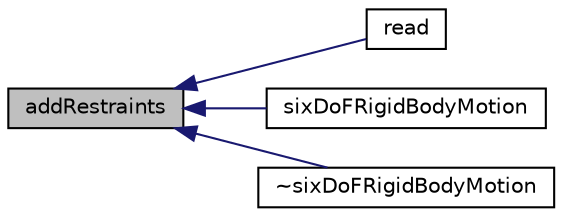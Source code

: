 digraph "addRestraints"
{
  bgcolor="transparent";
  edge [fontname="Helvetica",fontsize="10",labelfontname="Helvetica",labelfontsize="10"];
  node [fontname="Helvetica",fontsize="10",shape=record];
  rankdir="LR";
  Node1 [label="addRestraints",height=0.2,width=0.4,color="black", fillcolor="grey75", style="filled", fontcolor="black"];
  Node1 -> Node2 [dir="back",color="midnightblue",fontsize="10",style="solid",fontname="Helvetica"];
  Node2 [label="read",height=0.2,width=0.4,color="black",URL="$a02390.html#a6ce0c64db98eb6144d363dbfc86104eb",tooltip="Read coefficients dictionary and update system parameters,. "];
  Node1 -> Node3 [dir="back",color="midnightblue",fontsize="10",style="solid",fontname="Helvetica"];
  Node3 [label="sixDoFRigidBodyMotion",height=0.2,width=0.4,color="black",URL="$a02390.html#afaa54b33e7778659eee2b572e10012af",tooltip="Construct from constant and state dictionaries. "];
  Node1 -> Node4 [dir="back",color="midnightblue",fontsize="10",style="solid",fontname="Helvetica"];
  Node4 [label="~sixDoFRigidBodyMotion",height=0.2,width=0.4,color="black",URL="$a02390.html#a56fdbbec21f7ec2afa6d15f93b11a23f",tooltip="Destructor. "];
}
